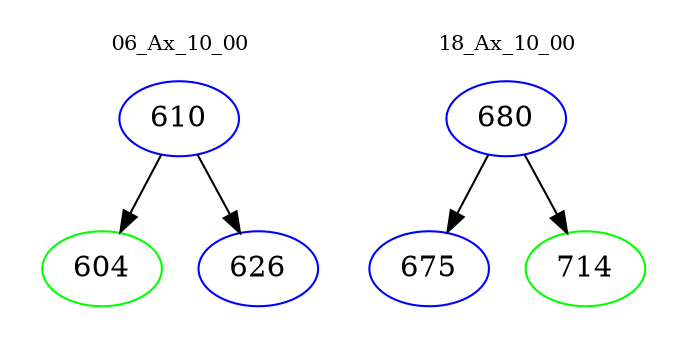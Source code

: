 digraph{
subgraph cluster_0 {
color = white
label = "06_Ax_10_00";
fontsize=10;
T0_610 [label="610", color="blue"]
T0_610 -> T0_604 [color="black"]
T0_604 [label="604", color="green"]
T0_610 -> T0_626 [color="black"]
T0_626 [label="626", color="blue"]
}
subgraph cluster_1 {
color = white
label = "18_Ax_10_00";
fontsize=10;
T1_680 [label="680", color="blue"]
T1_680 -> T1_675 [color="black"]
T1_675 [label="675", color="blue"]
T1_680 -> T1_714 [color="black"]
T1_714 [label="714", color="green"]
}
}
